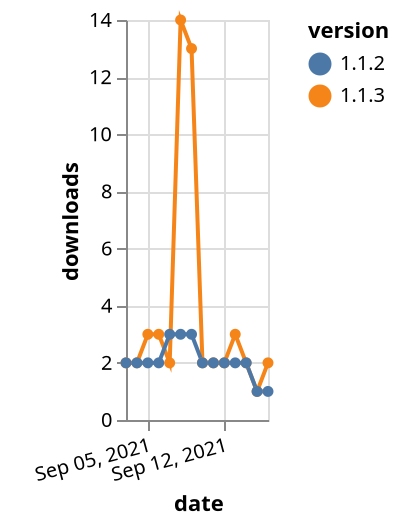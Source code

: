 {"$schema": "https://vega.github.io/schema/vega-lite/v5.json", "description": "A simple bar chart with embedded data.", "data": {"values": [{"date": "2021-09-03", "total": 2547, "delta": 2, "version": "1.1.3"}, {"date": "2021-09-04", "total": 2549, "delta": 2, "version": "1.1.3"}, {"date": "2021-09-05", "total": 2552, "delta": 3, "version": "1.1.3"}, {"date": "2021-09-06", "total": 2555, "delta": 3, "version": "1.1.3"}, {"date": "2021-09-07", "total": 2557, "delta": 2, "version": "1.1.3"}, {"date": "2021-09-08", "total": 2571, "delta": 14, "version": "1.1.3"}, {"date": "2021-09-09", "total": 2584, "delta": 13, "version": "1.1.3"}, {"date": "2021-09-10", "total": 2586, "delta": 2, "version": "1.1.3"}, {"date": "2021-09-11", "total": 2588, "delta": 2, "version": "1.1.3"}, {"date": "2021-09-12", "total": 2590, "delta": 2, "version": "1.1.3"}, {"date": "2021-09-13", "total": 2593, "delta": 3, "version": "1.1.3"}, {"date": "2021-09-14", "total": 2595, "delta": 2, "version": "1.1.3"}, {"date": "2021-09-15", "total": 2596, "delta": 1, "version": "1.1.3"}, {"date": "2021-09-16", "total": 2598, "delta": 2, "version": "1.1.3"}, {"date": "2021-09-03", "total": 1876, "delta": 2, "version": "1.1.2"}, {"date": "2021-09-04", "total": 1878, "delta": 2, "version": "1.1.2"}, {"date": "2021-09-05", "total": 1880, "delta": 2, "version": "1.1.2"}, {"date": "2021-09-06", "total": 1882, "delta": 2, "version": "1.1.2"}, {"date": "2021-09-07", "total": 1885, "delta": 3, "version": "1.1.2"}, {"date": "2021-09-08", "total": 1888, "delta": 3, "version": "1.1.2"}, {"date": "2021-09-09", "total": 1891, "delta": 3, "version": "1.1.2"}, {"date": "2021-09-10", "total": 1893, "delta": 2, "version": "1.1.2"}, {"date": "2021-09-11", "total": 1895, "delta": 2, "version": "1.1.2"}, {"date": "2021-09-12", "total": 1897, "delta": 2, "version": "1.1.2"}, {"date": "2021-09-13", "total": 1899, "delta": 2, "version": "1.1.2"}, {"date": "2021-09-14", "total": 1901, "delta": 2, "version": "1.1.2"}, {"date": "2021-09-15", "total": 1902, "delta": 1, "version": "1.1.2"}, {"date": "2021-09-16", "total": 1903, "delta": 1, "version": "1.1.2"}]}, "width": "container", "mark": {"type": "line", "point": {"filled": true}}, "encoding": {"x": {"field": "date", "type": "temporal", "timeUnit": "yearmonthdate", "title": "date", "axis": {"labelAngle": -15}}, "y": {"field": "delta", "type": "quantitative", "title": "downloads"}, "color": {"field": "version", "type": "nominal"}, "tooltip": {"field": "delta"}}}